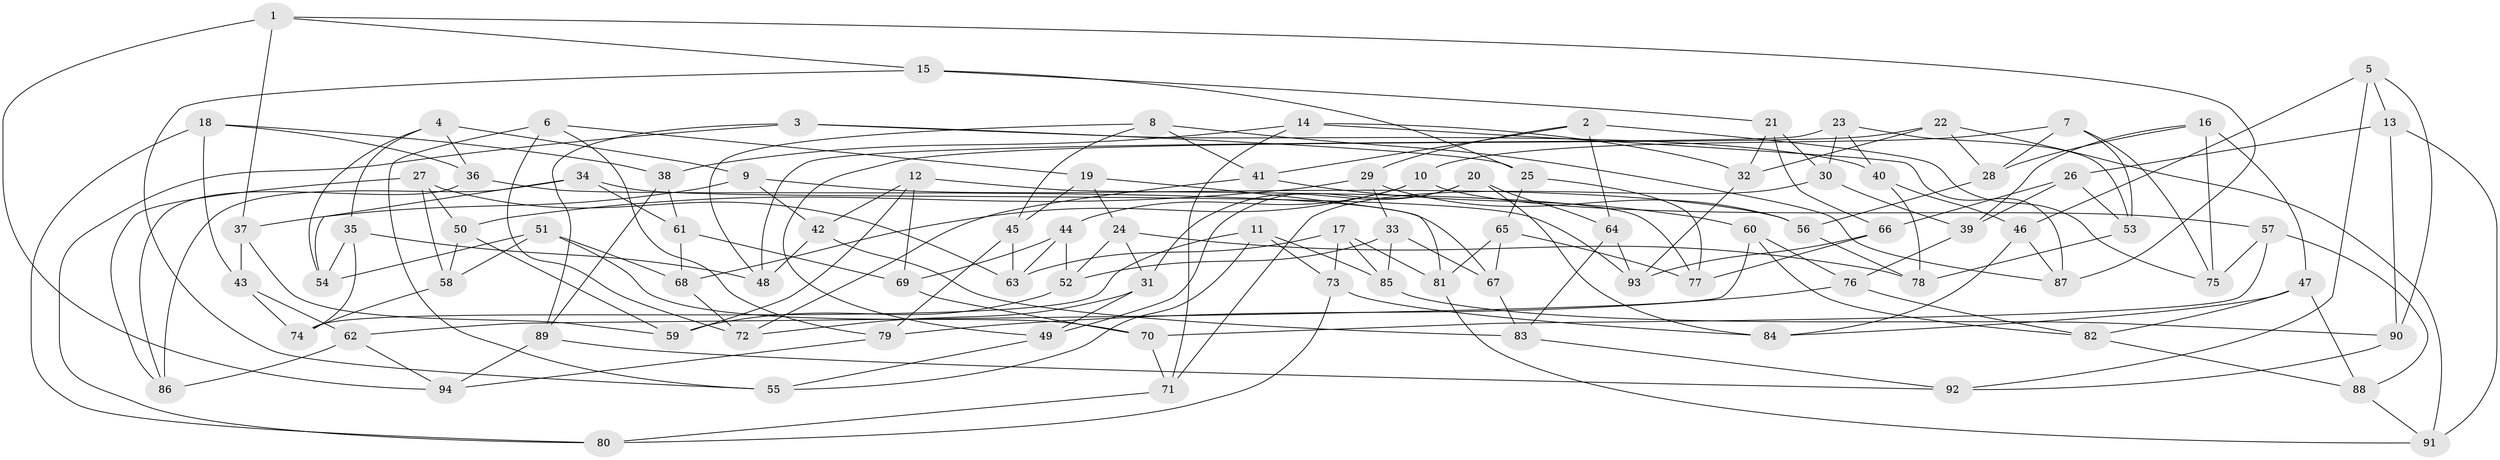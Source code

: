 // Generated by graph-tools (version 1.1) at 2025/50/03/09/25 03:50:51]
// undirected, 94 vertices, 188 edges
graph export_dot {
graph [start="1"]
  node [color=gray90,style=filled];
  1;
  2;
  3;
  4;
  5;
  6;
  7;
  8;
  9;
  10;
  11;
  12;
  13;
  14;
  15;
  16;
  17;
  18;
  19;
  20;
  21;
  22;
  23;
  24;
  25;
  26;
  27;
  28;
  29;
  30;
  31;
  32;
  33;
  34;
  35;
  36;
  37;
  38;
  39;
  40;
  41;
  42;
  43;
  44;
  45;
  46;
  47;
  48;
  49;
  50;
  51;
  52;
  53;
  54;
  55;
  56;
  57;
  58;
  59;
  60;
  61;
  62;
  63;
  64;
  65;
  66;
  67;
  68;
  69;
  70;
  71;
  72;
  73;
  74;
  75;
  76;
  77;
  78;
  79;
  80;
  81;
  82;
  83;
  84;
  85;
  86;
  87;
  88;
  89;
  90;
  91;
  92;
  93;
  94;
  1 -- 87;
  1 -- 15;
  1 -- 37;
  1 -- 94;
  2 -- 41;
  2 -- 29;
  2 -- 64;
  2 -- 75;
  3 -- 89;
  3 -- 80;
  3 -- 25;
  3 -- 40;
  4 -- 54;
  4 -- 36;
  4 -- 35;
  4 -- 9;
  5 -- 46;
  5 -- 90;
  5 -- 92;
  5 -- 13;
  6 -- 79;
  6 -- 19;
  6 -- 55;
  6 -- 72;
  7 -- 28;
  7 -- 75;
  7 -- 10;
  7 -- 53;
  8 -- 41;
  8 -- 45;
  8 -- 48;
  8 -- 87;
  9 -- 42;
  9 -- 56;
  9 -- 37;
  10 -- 44;
  10 -- 57;
  10 -- 68;
  11 -- 55;
  11 -- 74;
  11 -- 73;
  11 -- 85;
  12 -- 77;
  12 -- 69;
  12 -- 59;
  12 -- 42;
  13 -- 91;
  13 -- 26;
  13 -- 90;
  14 -- 38;
  14 -- 87;
  14 -- 71;
  14 -- 32;
  15 -- 21;
  15 -- 25;
  15 -- 55;
  16 -- 39;
  16 -- 28;
  16 -- 47;
  16 -- 75;
  17 -- 73;
  17 -- 85;
  17 -- 63;
  17 -- 81;
  18 -- 43;
  18 -- 36;
  18 -- 38;
  18 -- 80;
  19 -- 24;
  19 -- 81;
  19 -- 45;
  20 -- 64;
  20 -- 84;
  20 -- 49;
  20 -- 31;
  21 -- 32;
  21 -- 66;
  21 -- 30;
  22 -- 49;
  22 -- 32;
  22 -- 28;
  22 -- 91;
  23 -- 30;
  23 -- 53;
  23 -- 40;
  23 -- 48;
  24 -- 52;
  24 -- 31;
  24 -- 78;
  25 -- 77;
  25 -- 65;
  26 -- 66;
  26 -- 39;
  26 -- 53;
  27 -- 50;
  27 -- 86;
  27 -- 63;
  27 -- 58;
  28 -- 56;
  29 -- 50;
  29 -- 56;
  29 -- 33;
  30 -- 71;
  30 -- 39;
  31 -- 72;
  31 -- 49;
  32 -- 93;
  33 -- 52;
  33 -- 85;
  33 -- 67;
  34 -- 93;
  34 -- 61;
  34 -- 86;
  34 -- 54;
  35 -- 54;
  35 -- 74;
  35 -- 48;
  36 -- 67;
  36 -- 86;
  37 -- 59;
  37 -- 43;
  38 -- 89;
  38 -- 61;
  39 -- 76;
  40 -- 78;
  40 -- 46;
  41 -- 60;
  41 -- 72;
  42 -- 48;
  42 -- 83;
  43 -- 74;
  43 -- 62;
  44 -- 52;
  44 -- 69;
  44 -- 63;
  45 -- 79;
  45 -- 63;
  46 -- 84;
  46 -- 87;
  47 -- 84;
  47 -- 82;
  47 -- 88;
  49 -- 55;
  50 -- 59;
  50 -- 58;
  51 -- 70;
  51 -- 58;
  51 -- 68;
  51 -- 54;
  52 -- 59;
  53 -- 78;
  56 -- 78;
  57 -- 70;
  57 -- 88;
  57 -- 75;
  58 -- 74;
  60 -- 62;
  60 -- 76;
  60 -- 82;
  61 -- 68;
  61 -- 69;
  62 -- 94;
  62 -- 86;
  64 -- 93;
  64 -- 83;
  65 -- 81;
  65 -- 67;
  65 -- 77;
  66 -- 93;
  66 -- 77;
  67 -- 83;
  68 -- 72;
  69 -- 70;
  70 -- 71;
  71 -- 80;
  73 -- 84;
  73 -- 80;
  76 -- 82;
  76 -- 79;
  79 -- 94;
  81 -- 91;
  82 -- 88;
  83 -- 92;
  85 -- 90;
  88 -- 91;
  89 -- 94;
  89 -- 92;
  90 -- 92;
}
